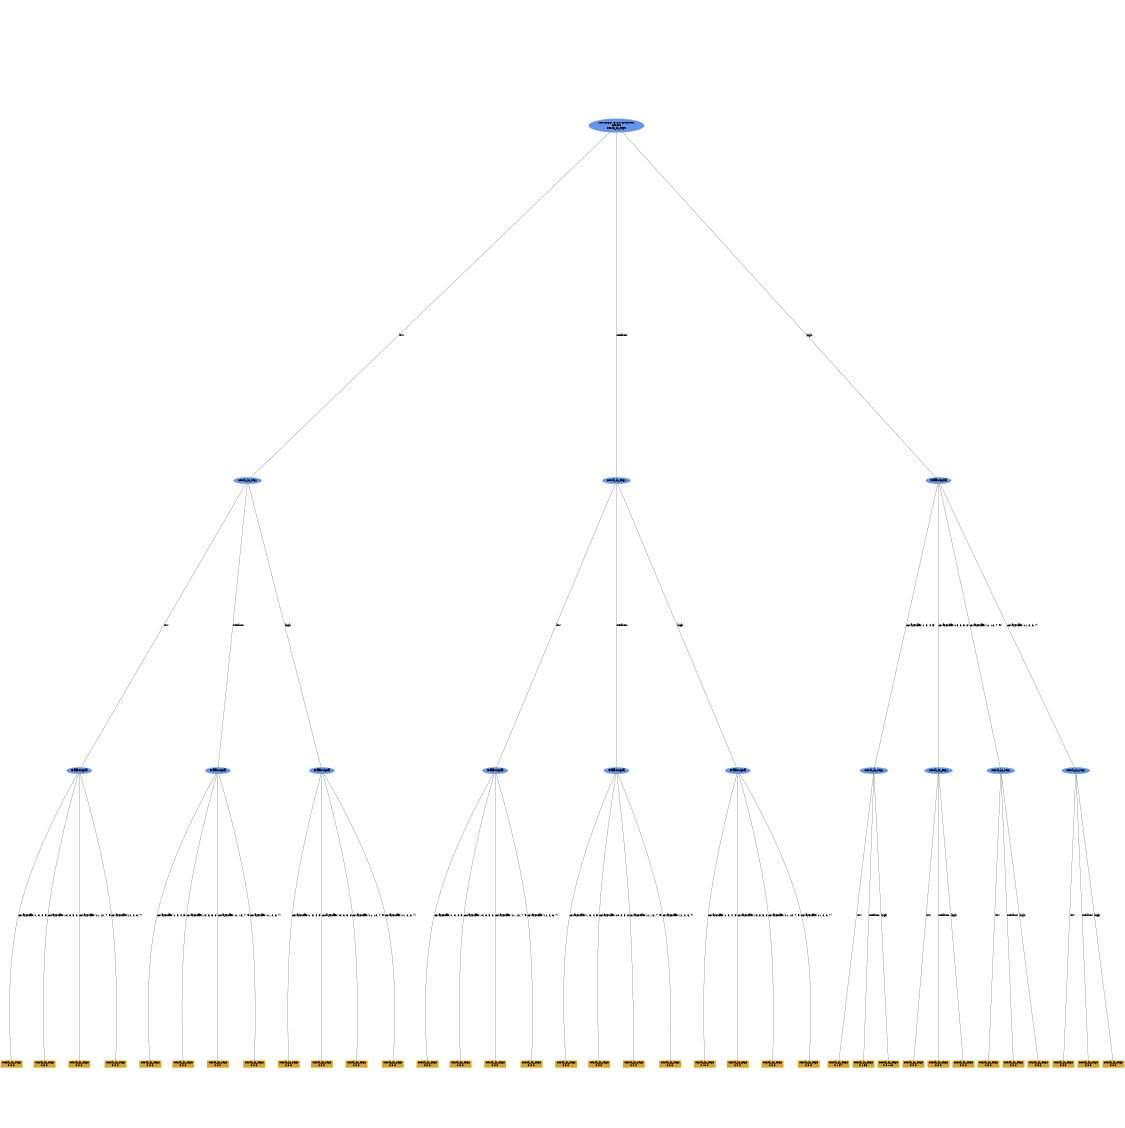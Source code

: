 digraph "DD" {
size = "7.5,10"
ratio=1.0;
center = true;
edge [dir = none];
{ rank = same; node [shape=ellipse, style=filled, color=cornflowerblue];"25340" [label="score=887.6732760420491\nN=250\nNorth_in_seg0"];}
{ rank = same; node [shape=ellipse, style=filled, color=cornflowerblue];"25353" [label="North_in_seg1"];}
{ rank = same; node [shape=ellipse, style=filled, color=cornflowerblue];"25366" [label="North_in_seg1"];}
{ rank = same; node [shape=ellipse, style=filled, color=cornflowerblue];"25379" [label="TrafficSignal"];}
{ rank = same; node [shape=ellipse, style=filled, color=cornflowerblue];"25389" [label="TrafficSignal"];}
{ rank = same; node [shape=ellipse, style=filled, color=cornflowerblue];"25399" [label="TrafficSignal"];}
{ rank = same; node [shape=ellipse, style=filled, color=cornflowerblue];"25409" [label="TrafficSignal"];}
{ rank = same; node [shape=ellipse, style=filled, color=cornflowerblue];"25419" [label="TrafficSignal"];}
{ rank = same; node [shape=ellipse, style=filled, color=cornflowerblue];"25429" [label="TrafficSignal"];}
{ rank = same; node [shape=ellipse, style=filled, color=cornflowerblue];"25439" [label="TrafficSignal"];}
{ rank = same; node [shape=ellipse, style=filled, color=cornflowerblue];"25448" [label="North_in_seg1"];}
{ rank = same; node [shape=ellipse, style=filled, color=cornflowerblue];"25456" [label="North_in_seg1"];}
{ rank = same; node [shape=ellipse, style=filled, color=cornflowerblue];"25464" [label="North_in_seg1"];}
{ rank = same; node [shape=ellipse, style=filled, color=cornflowerblue];"25472" [label="North_in_seg1"];}
{ rank = same; node [shape=box, style=filled, color=goldenrod];"25390" [label="North_in_seg0\n0 0 0 "];}
{ rank = same; node [shape=box, style=filled, color=goldenrod];"25391" [label="North_in_seg0\n0 0 0 "];}
{ rank = same; node [shape=box, style=filled, color=goldenrod];"25392" [label="North_in_seg0\n0 0 0 "];}
{ rank = same; node [shape=box, style=filled, color=goldenrod];"25393" [label="North_in_seg0\n0 0 0 "];}
{ rank = same; node [shape=box, style=filled, color=goldenrod];"25400" [label="North_in_seg0\n0 0 0 "];}
{ rank = same; node [shape=box, style=filled, color=goldenrod];"25401" [label="North_in_seg0\n0 0 0 "];}
{ rank = same; node [shape=box, style=filled, color=goldenrod];"25402" [label="North_in_seg0\n0 0 0 "];}
{ rank = same; node [shape=box, style=filled, color=goldenrod];"25403" [label="North_in_seg0\n0 0 0 "];}
{ rank = same; node [shape=box, style=filled, color=goldenrod];"25410" [label="North_in_seg0\n2 0 0 "];}
{ rank = same; node [shape=box, style=filled, color=goldenrod];"25411" [label="North_in_seg0\n0 0 0 "];}
{ rank = same; node [shape=box, style=filled, color=goldenrod];"25412" [label="North_in_seg0\n0 0 0 "];}
{ rank = same; node [shape=box, style=filled, color=goldenrod];"25413" [label="North_in_seg0\n0 0 0 "];}
{ rank = same; node [shape=box, style=filled, color=goldenrod];"25420" [label="North_in_seg0\n0 3 0 "];}
{ rank = same; node [shape=box, style=filled, color=goldenrod];"25421" [label="North_in_seg0\n0 0 0 "];}
{ rank = same; node [shape=box, style=filled, color=goldenrod];"25422" [label="North_in_seg0\n0 0 0 "];}
{ rank = same; node [shape=box, style=filled, color=goldenrod];"25423" [label="North_in_seg0\n0 0 0 "];}
{ rank = same; node [shape=box, style=filled, color=goldenrod];"25430" [label="North_in_seg0\n0 5 0 "];}
{ rank = same; node [shape=box, style=filled, color=goldenrod];"25431" [label="North_in_seg0\n0 0 0 "];}
{ rank = same; node [shape=box, style=filled, color=goldenrod];"25432" [label="North_in_seg0\n0 0 0 "];}
{ rank = same; node [shape=box, style=filled, color=goldenrod];"25433" [label="North_in_seg0\n0 0 0 "];}
{ rank = same; node [shape=box, style=filled, color=goldenrod];"25440" [label="North_in_seg0\n2 12 2 "];}
{ rank = same; node [shape=box, style=filled, color=goldenrod];"25441" [label="North_in_seg0\n0 0 0 "];}
{ rank = same; node [shape=box, style=filled, color=goldenrod];"25442" [label="North_in_seg0\n0 0 0 "];}
{ rank = same; node [shape=box, style=filled, color=goldenrod];"25443" [label="North_in_seg0\n0 0 0 "];}
{ rank = same; node [shape=box, style=filled, color=goldenrod];"25449" [label="North_in_seg0\n0 1 57 "];}
{ rank = same; node [shape=box, style=filled, color=goldenrod];"25450" [label="North_in_seg0\n0 1 50 "];}
{ rank = same; node [shape=box, style=filled, color=goldenrod];"25451" [label="North_in_seg0\n0 2 113 "];}
{ rank = same; node [shape=box, style=filled, color=goldenrod];"25457" [label="North_in_seg0\n0 0 0 "];}
{ rank = same; node [shape=box, style=filled, color=goldenrod];"25458" [label="North_in_seg0\n0 0 0 "];}
{ rank = same; node [shape=box, style=filled, color=goldenrod];"25459" [label="North_in_seg0\n0 0 0 "];}
{ rank = same; node [shape=box, style=filled, color=goldenrod];"25465" [label="North_in_seg0\n0 0 0 "];}
{ rank = same; node [shape=box, style=filled, color=goldenrod];"25466" [label="North_in_seg0\n0 0 0 "];}
{ rank = same; node [shape=box, style=filled, color=goldenrod];"25467" [label="North_in_seg0\n0 0 0 "];}
{ rank = same; node [shape=box, style=filled, color=goldenrod];"25473" [label="North_in_seg0\n0 0 0 "];}
{ rank = same; node [shape=box, style=filled, color=goldenrod];"25474" [label="North_in_seg0\n0 0 0 "];}
{ rank = same; node [shape=box, style=filled, color=goldenrod];"25475" [label="North_in_seg0\n0 0 0 "];}
"25340" -> "25353" [label = "low"];
"25340" -> "25366" [label = "medium"];
"25340" -> "25379" [label = "high"];
"25353" -> "25389" [label = "low"];
"25353" -> "25399" [label = "medium"];
"25353" -> "25409" [label = "high"];
"25366" -> "25419" [label = "low"];
"25366" -> "25429" [label = "medium"];
"25366" -> "25439" [label = "high"];
"25379" -> "25448" [label = "ArrayBuffer(1, 3, 4, 5)"];
"25379" -> "25456" [label = "ArrayBuffer(10, 3, 5, 8)"];
"25379" -> "25464" [label = "ArrayBuffer(11, 12, 7, 9)"];
"25379" -> "25472" [label = "ArrayBuffer(11, 2, 6, 7)"];
"25389" -> "25390" [label = "ArrayBuffer(1, 3, 4, 5)"];
"25389" -> "25391" [label = "ArrayBuffer(10, 3, 5, 8)"];
"25389" -> "25392" [label = "ArrayBuffer(11, 12, 7, 9)"];
"25389" -> "25393" [label = "ArrayBuffer(11, 2, 6, 7)"];
"25399" -> "25400" [label = "ArrayBuffer(1, 3, 4, 5)"];
"25399" -> "25401" [label = "ArrayBuffer(10, 3, 5, 8)"];
"25399" -> "25402" [label = "ArrayBuffer(11, 12, 7, 9)"];
"25399" -> "25403" [label = "ArrayBuffer(11, 2, 6, 7)"];
"25409" -> "25410" [label = "ArrayBuffer(1, 3, 4, 5)"];
"25409" -> "25411" [label = "ArrayBuffer(10, 3, 5, 8)"];
"25409" -> "25412" [label = "ArrayBuffer(11, 12, 7, 9)"];
"25409" -> "25413" [label = "ArrayBuffer(11, 2, 6, 7)"];
"25419" -> "25420" [label = "ArrayBuffer(1, 3, 4, 5)"];
"25419" -> "25421" [label = "ArrayBuffer(10, 3, 5, 8)"];
"25419" -> "25422" [label = "ArrayBuffer(11, 12, 7, 9)"];
"25419" -> "25423" [label = "ArrayBuffer(11, 2, 6, 7)"];
"25429" -> "25430" [label = "ArrayBuffer(1, 3, 4, 5)"];
"25429" -> "25431" [label = "ArrayBuffer(10, 3, 5, 8)"];
"25429" -> "25432" [label = "ArrayBuffer(11, 12, 7, 9)"];
"25429" -> "25433" [label = "ArrayBuffer(11, 2, 6, 7)"];
"25439" -> "25440" [label = "ArrayBuffer(1, 3, 4, 5)"];
"25439" -> "25441" [label = "ArrayBuffer(10, 3, 5, 8)"];
"25439" -> "25442" [label = "ArrayBuffer(11, 12, 7, 9)"];
"25439" -> "25443" [label = "ArrayBuffer(11, 2, 6, 7)"];
"25448" -> "25449" [label = "low"];
"25448" -> "25450" [label = "medium"];
"25448" -> "25451" [label = "high"];
"25456" -> "25457" [label = "low"];
"25456" -> "25458" [label = "medium"];
"25456" -> "25459" [label = "high"];
"25464" -> "25465" [label = "low"];
"25464" -> "25466" [label = "medium"];
"25464" -> "25467" [label = "high"];
"25472" -> "25473" [label = "low"];
"25472" -> "25474" [label = "medium"];
"25472" -> "25475" [label = "high"];

}